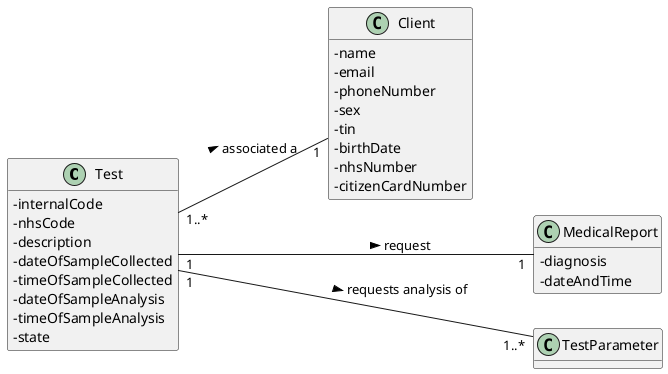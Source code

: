 @startuml
hide methods
left to right direction
skinparam classAttributeIconSize 0


class Test {
-internalCode
-nhsCode
-description
-dateOfSampleCollected
-timeOfSampleCollected
-dateOfSampleAnalysis
-timeOfSampleAnalysis
-state
}

class Client {
   - name
   - email
   - phoneNumber
   - sex
   - tin
   - birthDate
   - nhsNumber
   - citizenCardNumber
}


class MedicalReport{
-diagnosis
-dateAndTime
}

Test "1..*" -- "1" Client : associated a >
Test "1" ---"1" MedicalReport : request >
Test "1" ---"1..*" TestParameter : requests analysis of >



@enduml
